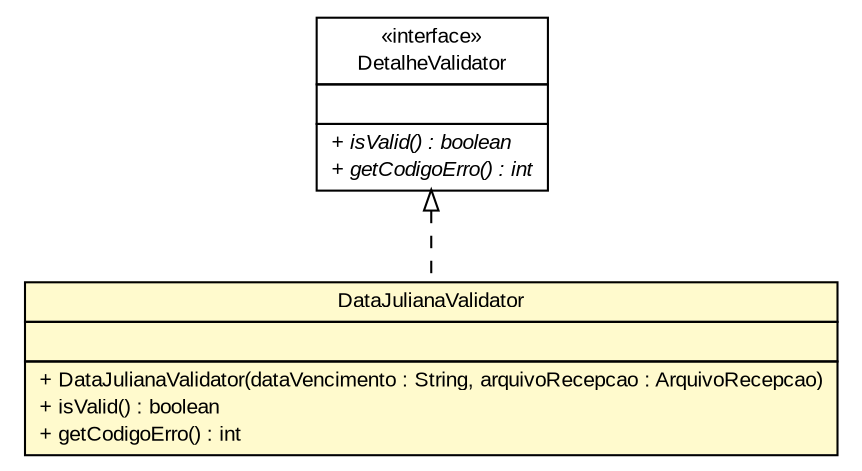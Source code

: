 #!/usr/local/bin/dot
#
# Class diagram 
# Generated by UMLGraph version R5_6 (http://www.umlgraph.org/)
#

digraph G {
	edge [fontname="arial",fontsize=10,labelfontname="arial",labelfontsize=10];
	node [fontname="arial",fontsize=10,shape=plaintext];
	nodesep=0.25;
	ranksep=0.5;
	// br.gov.to.sefaz.arr.processamento.validation.validator.detalhe.arrecadacao.DataJulianaValidator
	c363506 [label=<<table title="br.gov.to.sefaz.arr.processamento.validation.validator.detalhe.arrecadacao.DataJulianaValidator" border="0" cellborder="1" cellspacing="0" cellpadding="2" port="p" bgcolor="lemonChiffon" href="./DataJulianaValidator.html">
		<tr><td><table border="0" cellspacing="0" cellpadding="1">
<tr><td align="center" balign="center"> DataJulianaValidator </td></tr>
		</table></td></tr>
		<tr><td><table border="0" cellspacing="0" cellpadding="1">
<tr><td align="left" balign="left">  </td></tr>
		</table></td></tr>
		<tr><td><table border="0" cellspacing="0" cellpadding="1">
<tr><td align="left" balign="left"> + DataJulianaValidator(dataVencimento : String, arquivoRecepcao : ArquivoRecepcao) </td></tr>
<tr><td align="left" balign="left"> + isValid() : boolean </td></tr>
<tr><td align="left" balign="left"> + getCodigoErro() : int </td></tr>
		</table></td></tr>
		</table>>, URL="./DataJulianaValidator.html", fontname="arial", fontcolor="black", fontsize=10.0];
	// br.gov.to.sefaz.arr.processamento.validation.validator.detalhe.DetalheValidator
	c363511 [label=<<table title="br.gov.to.sefaz.arr.processamento.validation.validator.detalhe.DetalheValidator" border="0" cellborder="1" cellspacing="0" cellpadding="2" port="p" href="../DetalheValidator.html">
		<tr><td><table border="0" cellspacing="0" cellpadding="1">
<tr><td align="center" balign="center"> &#171;interface&#187; </td></tr>
<tr><td align="center" balign="center"> DetalheValidator </td></tr>
		</table></td></tr>
		<tr><td><table border="0" cellspacing="0" cellpadding="1">
<tr><td align="left" balign="left">  </td></tr>
		</table></td></tr>
		<tr><td><table border="0" cellspacing="0" cellpadding="1">
<tr><td align="left" balign="left"><font face="arial italic" point-size="10.0"> + isValid() : boolean </font></td></tr>
<tr><td align="left" balign="left"><font face="arial italic" point-size="10.0"> + getCodigoErro() : int </font></td></tr>
		</table></td></tr>
		</table>>, URL="../DetalheValidator.html", fontname="arial", fontcolor="black", fontsize=10.0];
	//br.gov.to.sefaz.arr.processamento.validation.validator.detalhe.arrecadacao.DataJulianaValidator implements br.gov.to.sefaz.arr.processamento.validation.validator.detalhe.DetalheValidator
	c363511:p -> c363506:p [dir=back,arrowtail=empty,style=dashed];
}

